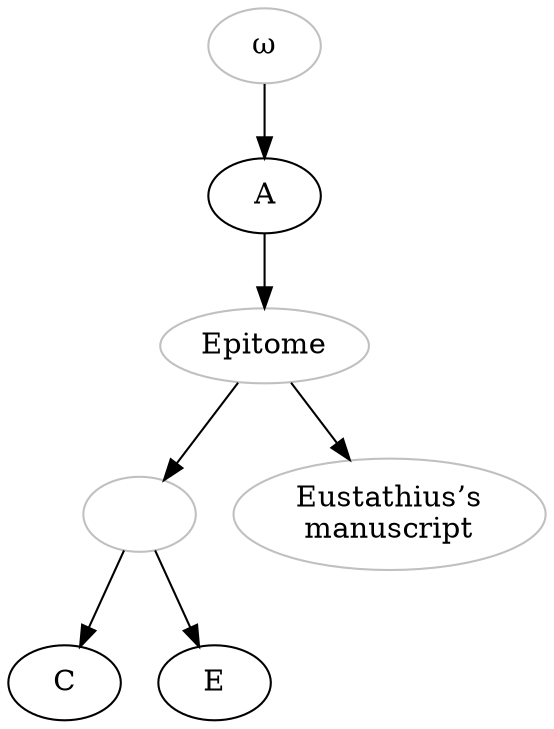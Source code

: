# Athenaeus: Cobet 1845
# Epitome derived from A, no contamination

digraph {

    omega -> A;
    A -> epitome;
    epitome -> 1;
    1 -> C;
    1 -> E;
    epitome -> Eustathius_ms;

    omega [color="grey", label="ω"];
    epitome [color="grey", label="Epitome"];
    Eustathius_ms [color="grey", label="Eustathius’s\nmanuscript"];
    1 [color="grey", label=""];

}
